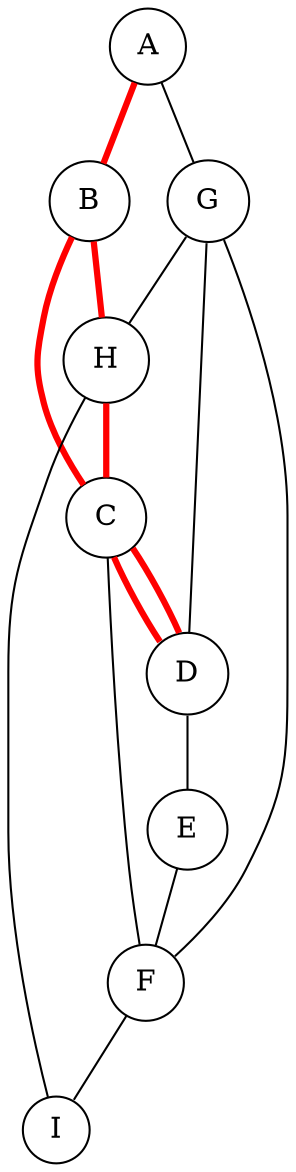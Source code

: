 graph g {
	node[width=0.25,rotate=90,shape=circle]
	A -- B [color=red,penwidth=3.0];
	A -- G;
	B -- H [color=red,penwidth=3.0];
	B -- C [color=red,penwidth=3.0];
	C -- D [color=red,penwidth=3.0];
	D -- C [color=red,penwidth=3.0];
	C -- F;
	D -- E;
	E -- F;
	F -- I;
	G -- H;
	G -- D;
	G -- F;
	H -- C [color=red,penwidth=3.0];
	H -- I;
}
